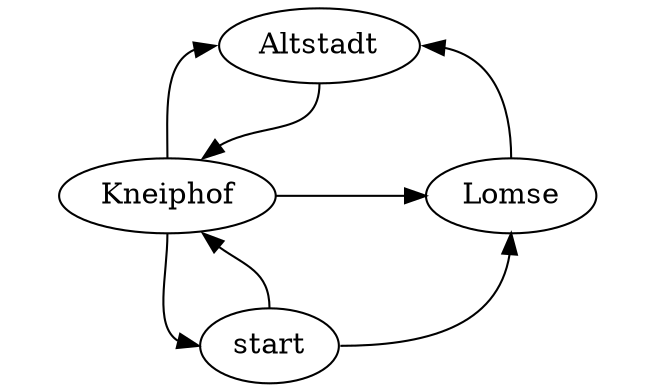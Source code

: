 digraph {
    ratio=0.6;
    {
        rank=same;
        Altstadt;
    }
    {
        rank=same;
        Lomse;
        Kneiphof;
    }
    {
        rank=same;
        start;
    }
    start:e -> Lomse:s;
    Lomse:n -> Altstadt:e;
    Altstadt:s -> Kneiphof:ne;
    Kneiphof:s -> start:w;
    start:n -> Kneiphof:se;
    Kneiphof:e -> Lomse:w;
    Kneiphof:n -> Altstadt:w;
}
